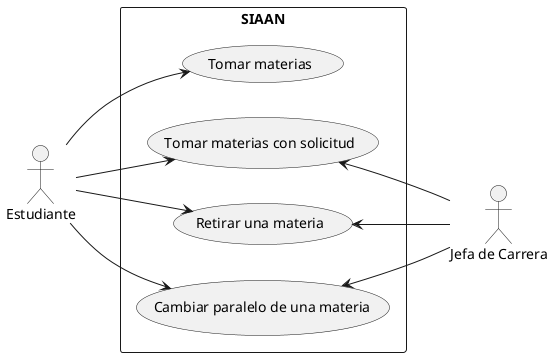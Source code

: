 @startuml "Casos de Uso SIAAN"
left to right direction
actor "Estudiante" as estudiante
actor "Jefa de Carrera" as jefadecarrera
rectangle SIAAN {
  usecase "Tomar materias" as CU1
  usecase "Tomar materias con solicitud" as CU2
  usecase "Retirar una materia" as CU3
  usecase "Cambiar paralelo de una materia" as CU4
}
estudiante --> CU1
estudiante --> CU2
estudiante --> CU3
estudiante --> CU4
CU2 <-- jefadecarrera
CU3 <-- jefadecarrera
CU4 <-- jefadecarrera
@enduml
